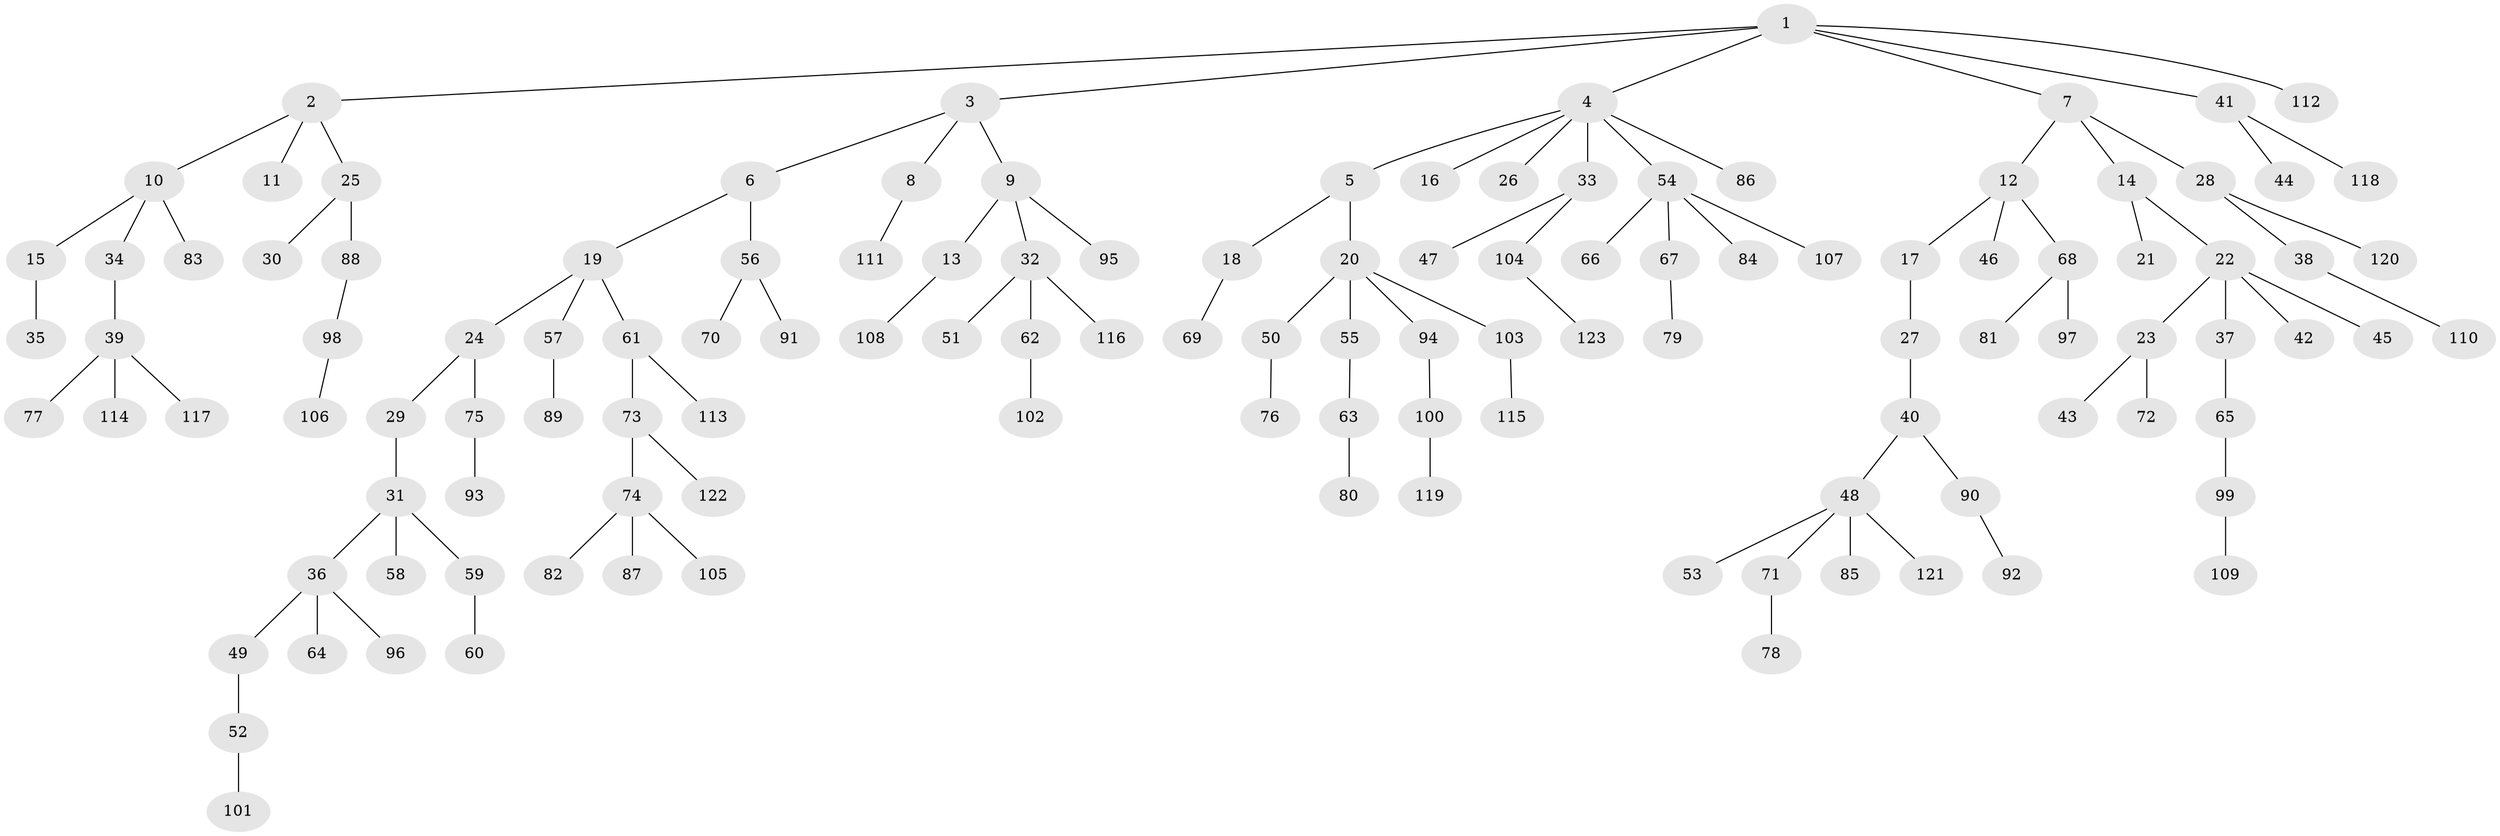 // Generated by graph-tools (version 1.1) at 2025/36/03/09/25 02:36:52]
// undirected, 123 vertices, 122 edges
graph export_dot {
graph [start="1"]
  node [color=gray90,style=filled];
  1;
  2;
  3;
  4;
  5;
  6;
  7;
  8;
  9;
  10;
  11;
  12;
  13;
  14;
  15;
  16;
  17;
  18;
  19;
  20;
  21;
  22;
  23;
  24;
  25;
  26;
  27;
  28;
  29;
  30;
  31;
  32;
  33;
  34;
  35;
  36;
  37;
  38;
  39;
  40;
  41;
  42;
  43;
  44;
  45;
  46;
  47;
  48;
  49;
  50;
  51;
  52;
  53;
  54;
  55;
  56;
  57;
  58;
  59;
  60;
  61;
  62;
  63;
  64;
  65;
  66;
  67;
  68;
  69;
  70;
  71;
  72;
  73;
  74;
  75;
  76;
  77;
  78;
  79;
  80;
  81;
  82;
  83;
  84;
  85;
  86;
  87;
  88;
  89;
  90;
  91;
  92;
  93;
  94;
  95;
  96;
  97;
  98;
  99;
  100;
  101;
  102;
  103;
  104;
  105;
  106;
  107;
  108;
  109;
  110;
  111;
  112;
  113;
  114;
  115;
  116;
  117;
  118;
  119;
  120;
  121;
  122;
  123;
  1 -- 2;
  1 -- 3;
  1 -- 4;
  1 -- 7;
  1 -- 41;
  1 -- 112;
  2 -- 10;
  2 -- 11;
  2 -- 25;
  3 -- 6;
  3 -- 8;
  3 -- 9;
  4 -- 5;
  4 -- 16;
  4 -- 26;
  4 -- 33;
  4 -- 54;
  4 -- 86;
  5 -- 18;
  5 -- 20;
  6 -- 19;
  6 -- 56;
  7 -- 12;
  7 -- 14;
  7 -- 28;
  8 -- 111;
  9 -- 13;
  9 -- 32;
  9 -- 95;
  10 -- 15;
  10 -- 34;
  10 -- 83;
  12 -- 17;
  12 -- 46;
  12 -- 68;
  13 -- 108;
  14 -- 21;
  14 -- 22;
  15 -- 35;
  17 -- 27;
  18 -- 69;
  19 -- 24;
  19 -- 57;
  19 -- 61;
  20 -- 50;
  20 -- 55;
  20 -- 94;
  20 -- 103;
  22 -- 23;
  22 -- 37;
  22 -- 42;
  22 -- 45;
  23 -- 43;
  23 -- 72;
  24 -- 29;
  24 -- 75;
  25 -- 30;
  25 -- 88;
  27 -- 40;
  28 -- 38;
  28 -- 120;
  29 -- 31;
  31 -- 36;
  31 -- 58;
  31 -- 59;
  32 -- 51;
  32 -- 62;
  32 -- 116;
  33 -- 47;
  33 -- 104;
  34 -- 39;
  36 -- 49;
  36 -- 64;
  36 -- 96;
  37 -- 65;
  38 -- 110;
  39 -- 77;
  39 -- 114;
  39 -- 117;
  40 -- 48;
  40 -- 90;
  41 -- 44;
  41 -- 118;
  48 -- 53;
  48 -- 71;
  48 -- 85;
  48 -- 121;
  49 -- 52;
  50 -- 76;
  52 -- 101;
  54 -- 66;
  54 -- 67;
  54 -- 84;
  54 -- 107;
  55 -- 63;
  56 -- 70;
  56 -- 91;
  57 -- 89;
  59 -- 60;
  61 -- 73;
  61 -- 113;
  62 -- 102;
  63 -- 80;
  65 -- 99;
  67 -- 79;
  68 -- 81;
  68 -- 97;
  71 -- 78;
  73 -- 74;
  73 -- 122;
  74 -- 82;
  74 -- 87;
  74 -- 105;
  75 -- 93;
  88 -- 98;
  90 -- 92;
  94 -- 100;
  98 -- 106;
  99 -- 109;
  100 -- 119;
  103 -- 115;
  104 -- 123;
}
